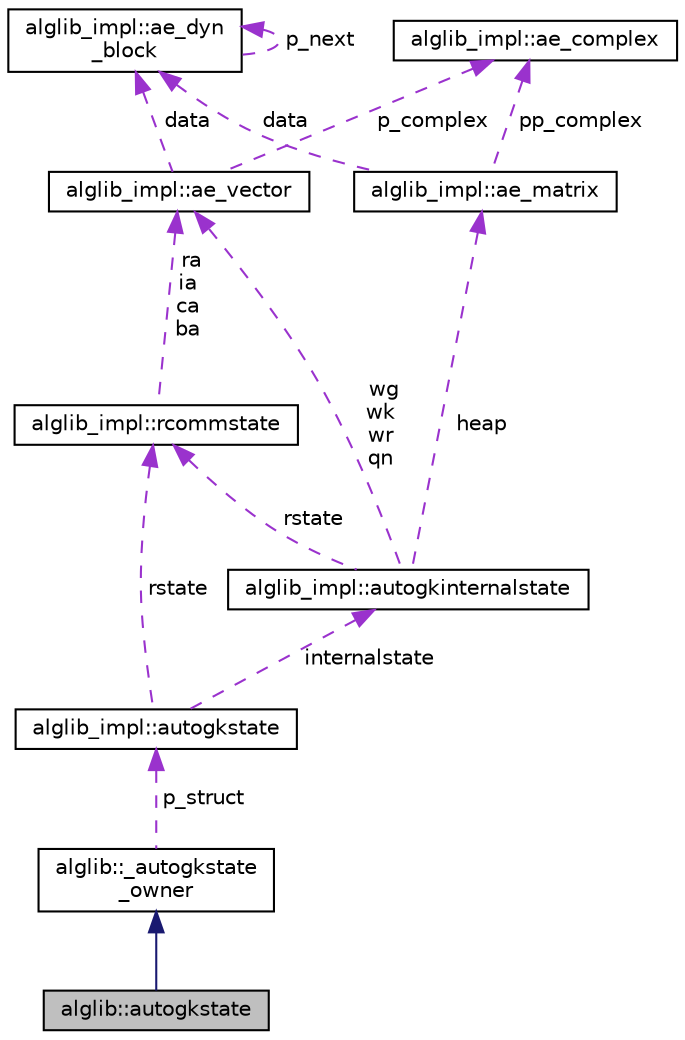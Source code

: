 digraph "alglib::autogkstate"
{
  edge [fontname="Helvetica",fontsize="10",labelfontname="Helvetica",labelfontsize="10"];
  node [fontname="Helvetica",fontsize="10",shape=record];
  Node2 [label="alglib::autogkstate",height=0.2,width=0.4,color="black", fillcolor="grey75", style="filled", fontcolor="black"];
  Node3 -> Node2 [dir="back",color="midnightblue",fontsize="10",style="solid",fontname="Helvetica"];
  Node3 [label="alglib::_autogkstate\l_owner",height=0.2,width=0.4,color="black", fillcolor="white", style="filled",URL="$classalglib_1_1__autogkstate__owner.html"];
  Node4 -> Node3 [dir="back",color="darkorchid3",fontsize="10",style="dashed",label=" p_struct" ,fontname="Helvetica"];
  Node4 [label="alglib_impl::autogkstate",height=0.2,width=0.4,color="black", fillcolor="white", style="filled",URL="$structalglib__impl_1_1autogkstate.html"];
  Node5 -> Node4 [dir="back",color="darkorchid3",fontsize="10",style="dashed",label=" rstate" ,fontname="Helvetica"];
  Node5 [label="alglib_impl::rcommstate",height=0.2,width=0.4,color="black", fillcolor="white", style="filled",URL="$structalglib__impl_1_1rcommstate.html"];
  Node6 -> Node5 [dir="back",color="darkorchid3",fontsize="10",style="dashed",label=" ra\nia\nca\nba" ,fontname="Helvetica"];
  Node6 [label="alglib_impl::ae_vector",height=0.2,width=0.4,color="black", fillcolor="white", style="filled",URL="$structalglib__impl_1_1ae__vector.html"];
  Node7 -> Node6 [dir="back",color="darkorchid3",fontsize="10",style="dashed",label=" data" ,fontname="Helvetica"];
  Node7 [label="alglib_impl::ae_dyn\l_block",height=0.2,width=0.4,color="black", fillcolor="white", style="filled",URL="$structalglib__impl_1_1ae__dyn__block.html"];
  Node7 -> Node7 [dir="back",color="darkorchid3",fontsize="10",style="dashed",label=" p_next" ,fontname="Helvetica"];
  Node8 -> Node6 [dir="back",color="darkorchid3",fontsize="10",style="dashed",label=" p_complex" ,fontname="Helvetica"];
  Node8 [label="alglib_impl::ae_complex",height=0.2,width=0.4,color="black", fillcolor="white", style="filled",URL="$structalglib__impl_1_1ae__complex.html"];
  Node9 -> Node4 [dir="back",color="darkorchid3",fontsize="10",style="dashed",label=" internalstate" ,fontname="Helvetica"];
  Node9 [label="alglib_impl::autogkinternalstate",height=0.2,width=0.4,color="black", fillcolor="white", style="filled",URL="$structalglib__impl_1_1autogkinternalstate.html"];
  Node5 -> Node9 [dir="back",color="darkorchid3",fontsize="10",style="dashed",label=" rstate" ,fontname="Helvetica"];
  Node6 -> Node9 [dir="back",color="darkorchid3",fontsize="10",style="dashed",label=" wg\nwk\nwr\nqn" ,fontname="Helvetica"];
  Node10 -> Node9 [dir="back",color="darkorchid3",fontsize="10",style="dashed",label=" heap" ,fontname="Helvetica"];
  Node10 [label="alglib_impl::ae_matrix",height=0.2,width=0.4,color="black", fillcolor="white", style="filled",URL="$structalglib__impl_1_1ae__matrix.html"];
  Node7 -> Node10 [dir="back",color="darkorchid3",fontsize="10",style="dashed",label=" data" ,fontname="Helvetica"];
  Node8 -> Node10 [dir="back",color="darkorchid3",fontsize="10",style="dashed",label=" pp_complex" ,fontname="Helvetica"];
}
